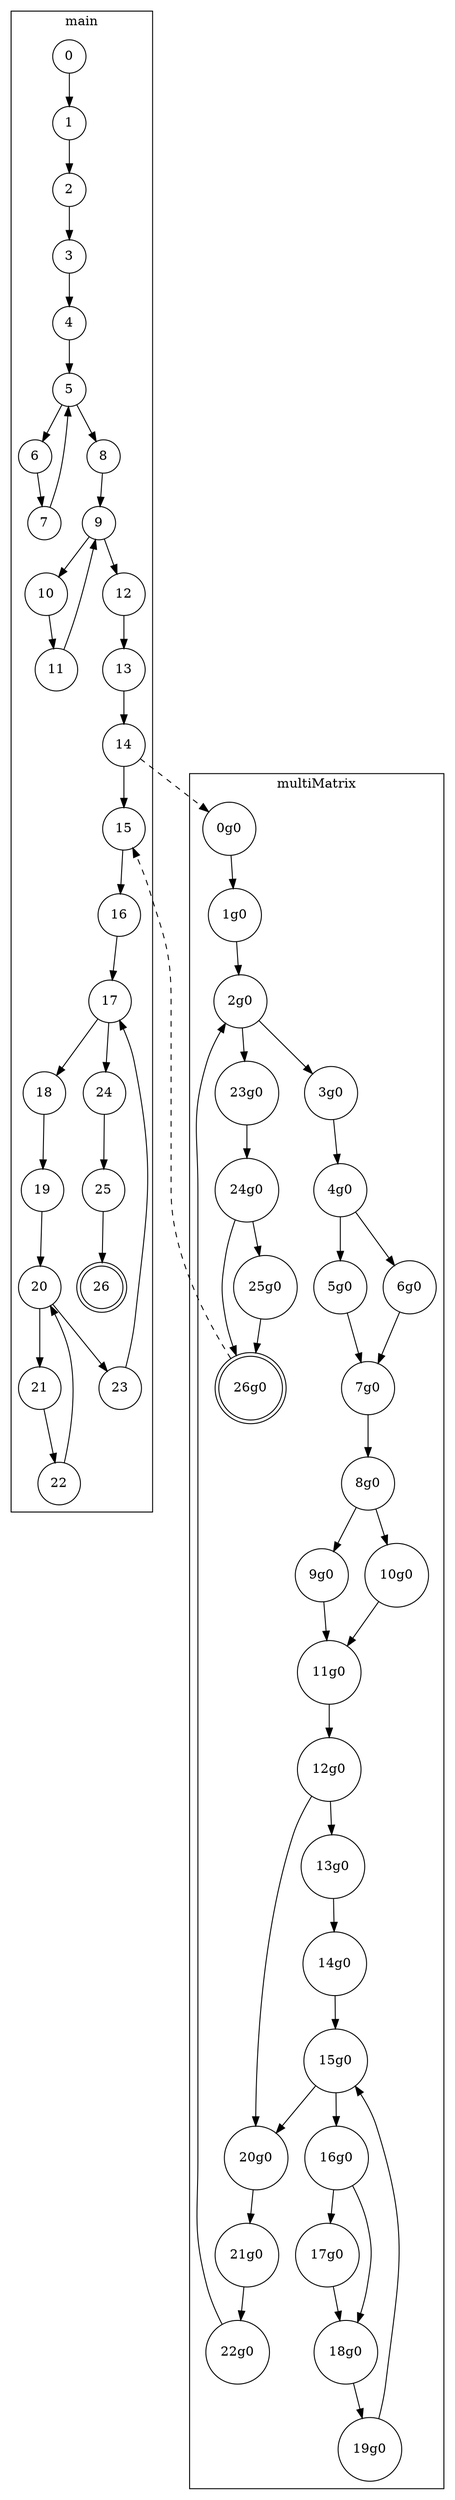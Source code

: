 digraph CFG{
	subgraph cluster_0{
		node [shape = doublecircle] "26";
		node [shape = circle];
		label = "main";
		color=black
		"0" -> "1"; /*exprStmt*/
		"1" -> "2"; /*exprStmt*/
		"2" -> "3"; /*exprStmt*/
		"3" -> "4"; /*beforeloop*/
		"4" -> "5"; /*loop*/
		"5" -> "6"; /*exprStmt*/
		"6" -> "7"; /*loopend*/
		"7" -> "5"; /*loopend*/
		"5" -> "8"; /*beforeloop*/
		"8" -> "9"; /*loop*/
		"9" -> "10"; /*exprStmt*/
		"10" -> "11"; /*loopend*/
		"11" -> "9"; /*loopend*/
		"9" -> "12"; /*exprStmt*/
		"12" -> "13"; /*exprStmt*/
		"13" -> "14"; /*exprStmt*/
		"14" -> "15"; /*exprStmt*/
		"15" -> "16"; /*beforeloop*/
		"16" -> "17"; /*loop*/
		"17" -> "18"; /*declStmt*/
		"18" -> "19"; /*beforeloop*/
		"19" -> "20"; /*loop*/
		"20" -> "21"; /*exprStmt*/
		"21" -> "22"; /*loopend*/
		"22" -> "20"; /*loopend*/
		"20" -> "23"; /*loopend*/
		"23" -> "17"; /*loopend*/
		"17" -> "24"; /*exprStmt*/
		"24" -> "25"; /*exprStmt*/
		"25" -> "26"; /*exprStmt*/
	}
	subgraph cluster_1{
		node [shape = doublecircle] "26g0";
		node [shape = circle];
		label = "multiMatrix";
		color=black
		"0g0" -> "1g0"; /*beforeloop*/
		"1g0" -> "2g0"; /*loop*/
		"2g0" -> "3g0"; /*exprStmt*/
		"3g0" -> "4g0"; /*if*/
		"4g0" -> "5g0"; /*then*/
		"4g0" -> "6g0"; /*else*/
		"5g0" -> "7g0"; /*ifend*/
		"6g0" -> "7g0"; /*ifend*/
		"7g0" -> "8g0"; /*if*/
		"8g0" -> "9g0"; /*then*/
		"8g0" -> "10g0"; /*else*/
		"9g0" -> "11g0"; /*ifend*/
		"10g0" -> "11g0"; /*ifend*/
		"11g0" -> "12g0"; /*if*/
		"12g0" -> "13g0"; /*then*/
		"13g0" -> "14g0"; /*beforeloop*/
		"14g0" -> "15g0"; /*loop*/
		"15g0" -> "16g0"; /*if*/
		"16g0" -> "17g0"; /*then*/
		"17g0" -> "18g0"; /*ifend*/
		"16g0" -> "18g0";/*ifend*/
		"18g0" -> "19g0"; /*loopend*/
		"19g0" -> "15g0"; /*loopend*/
		"15g0" -> "20g0"; /*ifend*/
		"12g0" -> "20g0";/*ifend*/
		"20g0" -> "21g0"; /*exprStmt*/
		"21g0" -> "22g0"; /*loopend*/
		"22g0" -> "2g0"; /*loopend*/
		"2g0" -> "23g0"; /*exprStmt*/
		"23g0" -> "24g0"; /*if*/
		"24g0" -> "25g0"; /*then*/
		"25g0" -> "26g0"; /*ifend*/
		"24g0" -> "26g0";/*ifend*/
	}
	"14" -> "0g0" [ style=dashed ];
	"26g0" -> "15" [ style=dashed ];
}